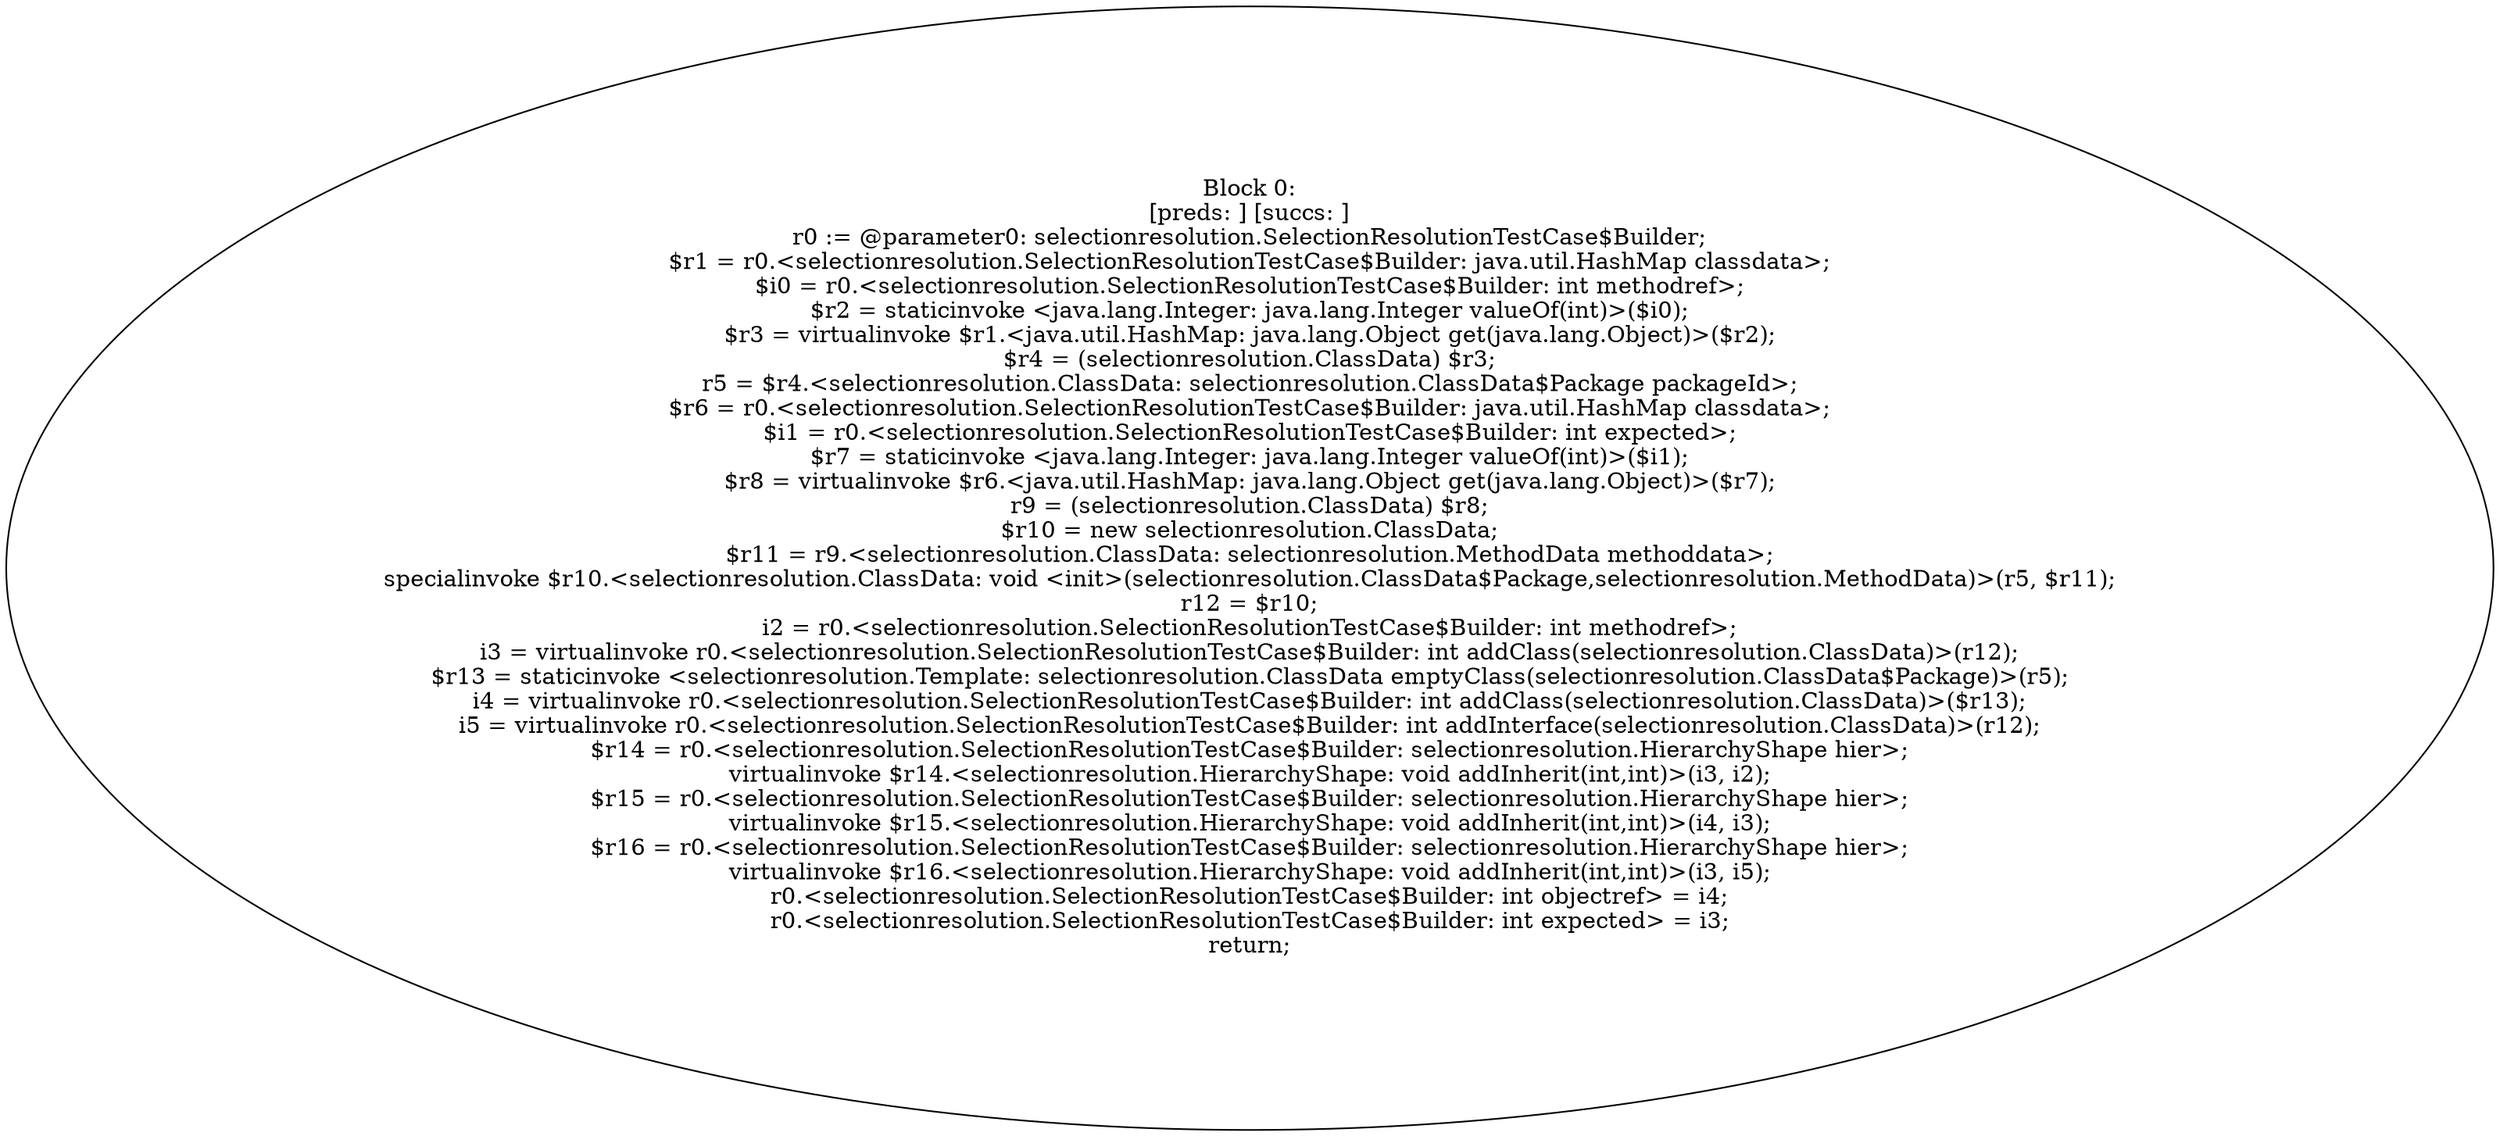 digraph "unitGraph" {
    "Block 0:
[preds: ] [succs: ]
r0 := @parameter0: selectionresolution.SelectionResolutionTestCase$Builder;
$r1 = r0.<selectionresolution.SelectionResolutionTestCase$Builder: java.util.HashMap classdata>;
$i0 = r0.<selectionresolution.SelectionResolutionTestCase$Builder: int methodref>;
$r2 = staticinvoke <java.lang.Integer: java.lang.Integer valueOf(int)>($i0);
$r3 = virtualinvoke $r1.<java.util.HashMap: java.lang.Object get(java.lang.Object)>($r2);
$r4 = (selectionresolution.ClassData) $r3;
r5 = $r4.<selectionresolution.ClassData: selectionresolution.ClassData$Package packageId>;
$r6 = r0.<selectionresolution.SelectionResolutionTestCase$Builder: java.util.HashMap classdata>;
$i1 = r0.<selectionresolution.SelectionResolutionTestCase$Builder: int expected>;
$r7 = staticinvoke <java.lang.Integer: java.lang.Integer valueOf(int)>($i1);
$r8 = virtualinvoke $r6.<java.util.HashMap: java.lang.Object get(java.lang.Object)>($r7);
r9 = (selectionresolution.ClassData) $r8;
$r10 = new selectionresolution.ClassData;
$r11 = r9.<selectionresolution.ClassData: selectionresolution.MethodData methoddata>;
specialinvoke $r10.<selectionresolution.ClassData: void <init>(selectionresolution.ClassData$Package,selectionresolution.MethodData)>(r5, $r11);
r12 = $r10;
i2 = r0.<selectionresolution.SelectionResolutionTestCase$Builder: int methodref>;
i3 = virtualinvoke r0.<selectionresolution.SelectionResolutionTestCase$Builder: int addClass(selectionresolution.ClassData)>(r12);
$r13 = staticinvoke <selectionresolution.Template: selectionresolution.ClassData emptyClass(selectionresolution.ClassData$Package)>(r5);
i4 = virtualinvoke r0.<selectionresolution.SelectionResolutionTestCase$Builder: int addClass(selectionresolution.ClassData)>($r13);
i5 = virtualinvoke r0.<selectionresolution.SelectionResolutionTestCase$Builder: int addInterface(selectionresolution.ClassData)>(r12);
$r14 = r0.<selectionresolution.SelectionResolutionTestCase$Builder: selectionresolution.HierarchyShape hier>;
virtualinvoke $r14.<selectionresolution.HierarchyShape: void addInherit(int,int)>(i3, i2);
$r15 = r0.<selectionresolution.SelectionResolutionTestCase$Builder: selectionresolution.HierarchyShape hier>;
virtualinvoke $r15.<selectionresolution.HierarchyShape: void addInherit(int,int)>(i4, i3);
$r16 = r0.<selectionresolution.SelectionResolutionTestCase$Builder: selectionresolution.HierarchyShape hier>;
virtualinvoke $r16.<selectionresolution.HierarchyShape: void addInherit(int,int)>(i3, i5);
r0.<selectionresolution.SelectionResolutionTestCase$Builder: int objectref> = i4;
r0.<selectionresolution.SelectionResolutionTestCase$Builder: int expected> = i3;
return;
"
}
